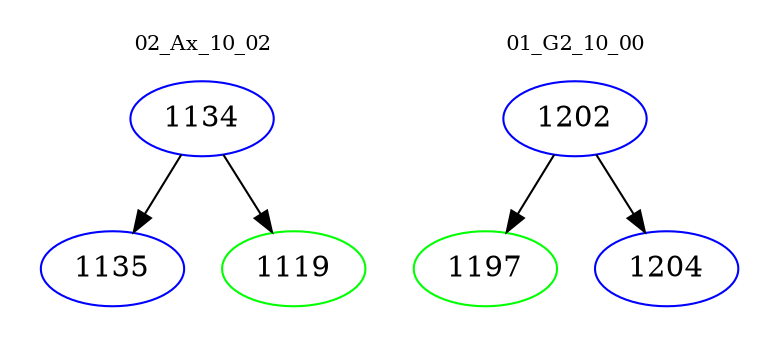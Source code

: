 digraph{
subgraph cluster_0 {
color = white
label = "02_Ax_10_02";
fontsize=10;
T0_1134 [label="1134", color="blue"]
T0_1134 -> T0_1135 [color="black"]
T0_1135 [label="1135", color="blue"]
T0_1134 -> T0_1119 [color="black"]
T0_1119 [label="1119", color="green"]
}
subgraph cluster_1 {
color = white
label = "01_G2_10_00";
fontsize=10;
T1_1202 [label="1202", color="blue"]
T1_1202 -> T1_1197 [color="black"]
T1_1197 [label="1197", color="green"]
T1_1202 -> T1_1204 [color="black"]
T1_1204 [label="1204", color="blue"]
}
}

